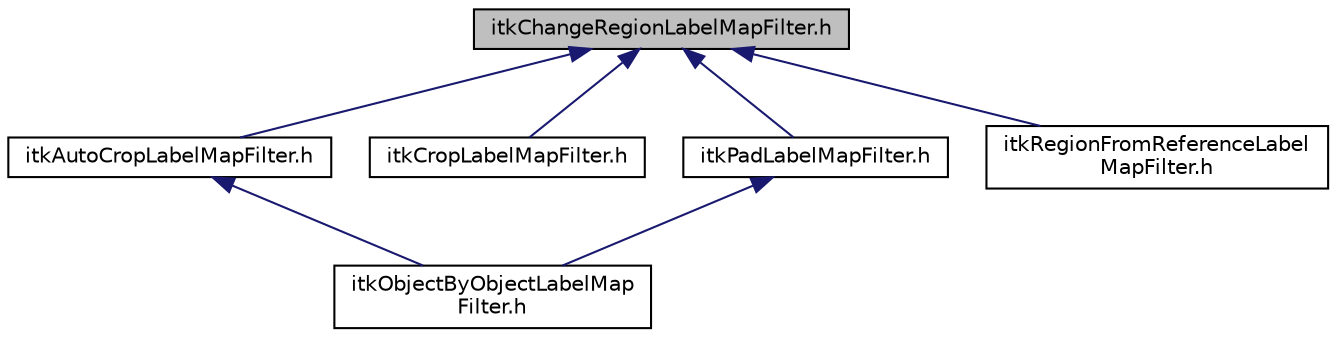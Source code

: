 digraph "itkChangeRegionLabelMapFilter.h"
{
 // LATEX_PDF_SIZE
  edge [fontname="Helvetica",fontsize="10",labelfontname="Helvetica",labelfontsize="10"];
  node [fontname="Helvetica",fontsize="10",shape=record];
  Node1 [label="itkChangeRegionLabelMapFilter.h",height=0.2,width=0.4,color="black", fillcolor="grey75", style="filled", fontcolor="black",tooltip=" "];
  Node1 -> Node2 [dir="back",color="midnightblue",fontsize="10",style="solid",fontname="Helvetica"];
  Node2 [label="itkAutoCropLabelMapFilter.h",height=0.2,width=0.4,color="black", fillcolor="white", style="filled",URL="$itkAutoCropLabelMapFilter_8h.html",tooltip=" "];
  Node2 -> Node3 [dir="back",color="midnightblue",fontsize="10",style="solid",fontname="Helvetica"];
  Node3 [label="itkObjectByObjectLabelMap\lFilter.h",height=0.2,width=0.4,color="black", fillcolor="white", style="filled",URL="$itkObjectByObjectLabelMapFilter_8h.html",tooltip=" "];
  Node1 -> Node4 [dir="back",color="midnightblue",fontsize="10",style="solid",fontname="Helvetica"];
  Node4 [label="itkCropLabelMapFilter.h",height=0.2,width=0.4,color="black", fillcolor="white", style="filled",URL="$itkCropLabelMapFilter_8h.html",tooltip=" "];
  Node1 -> Node5 [dir="back",color="midnightblue",fontsize="10",style="solid",fontname="Helvetica"];
  Node5 [label="itkPadLabelMapFilter.h",height=0.2,width=0.4,color="black", fillcolor="white", style="filled",URL="$itkPadLabelMapFilter_8h.html",tooltip=" "];
  Node5 -> Node3 [dir="back",color="midnightblue",fontsize="10",style="solid",fontname="Helvetica"];
  Node1 -> Node6 [dir="back",color="midnightblue",fontsize="10",style="solid",fontname="Helvetica"];
  Node6 [label="itkRegionFromReferenceLabel\lMapFilter.h",height=0.2,width=0.4,color="black", fillcolor="white", style="filled",URL="$itkRegionFromReferenceLabelMapFilter_8h.html",tooltip=" "];
}

